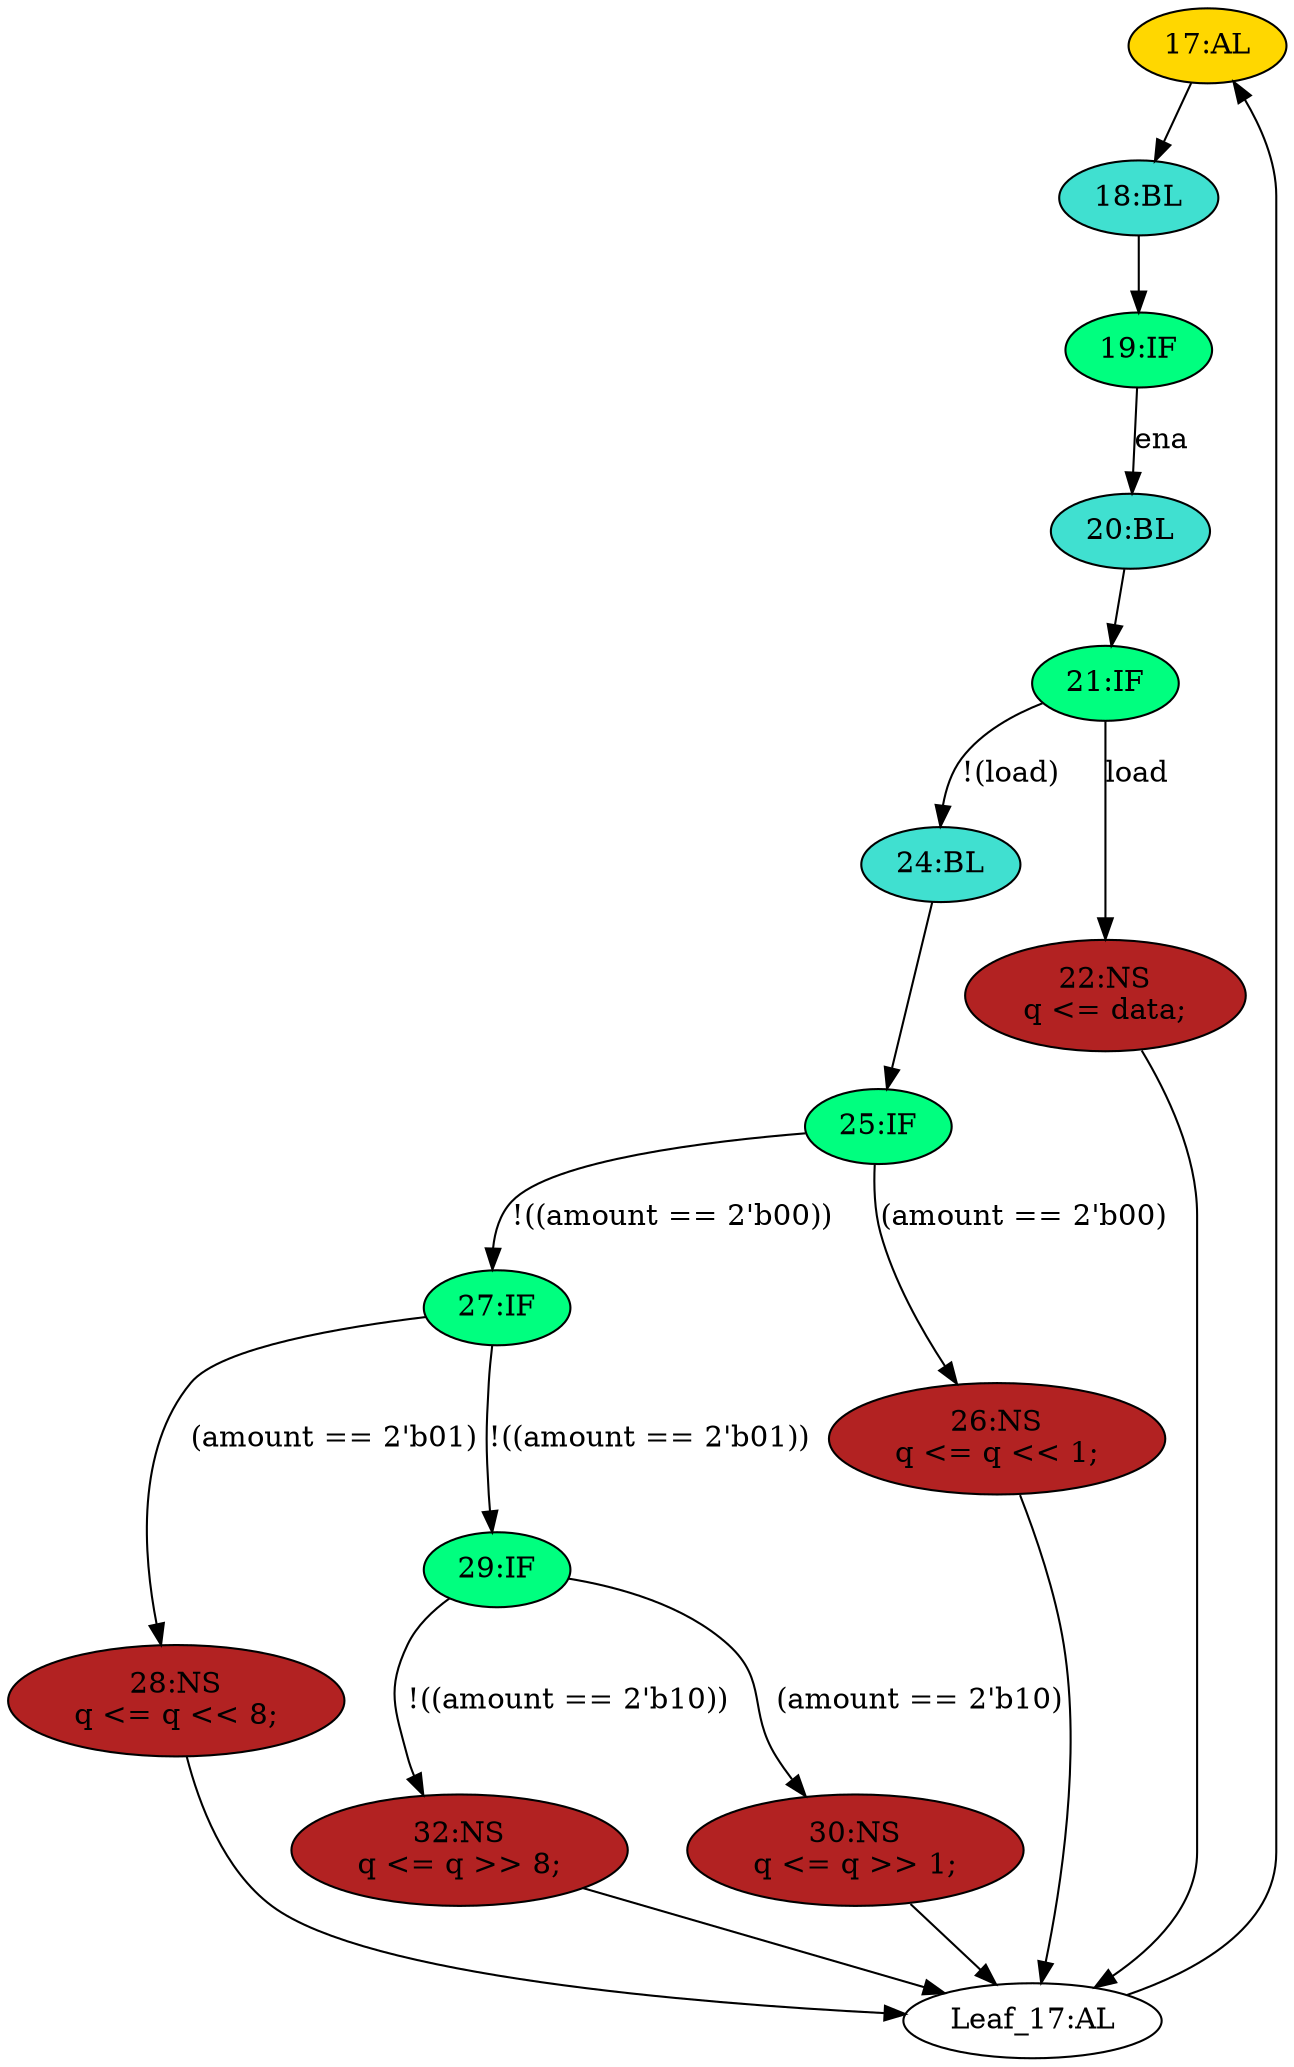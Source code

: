 strict digraph "compose( ,  )" {
	node [label="\N"];
	"17:AL"	[ast="<pyverilog.vparser.ast.Always object at 0x7efd081771d0>",
		clk_sens=True,
		fillcolor=gold,
		label="17:AL",
		sens="['clk']",
		statements="[]",
		style=filled,
		typ=Always,
		use_var="['load', 'q', 'amount', 'data', 'ena']"];
	"18:BL"	[ast="<pyverilog.vparser.ast.Block object at 0x7efd081f50d0>",
		fillcolor=turquoise,
		label="18:BL",
		statements="[]",
		style=filled,
		typ=Block];
	"17:AL" -> "18:BL"	[cond="[]",
		lineno=None];
	"27:IF"	[ast="<pyverilog.vparser.ast.IfStatement object at 0x7efd08166f50>",
		fillcolor=springgreen,
		label="27:IF",
		statements="[]",
		style=filled,
		typ=IfStatement];
	"28:NS"	[ast="<pyverilog.vparser.ast.NonblockingSubstitution object at 0x7efd08166290>",
		fillcolor=firebrick,
		label="28:NS
q <= q << 8;",
		statements="[<pyverilog.vparser.ast.NonblockingSubstitution object at 0x7efd08166290>]",
		style=filled,
		typ=NonblockingSubstitution];
	"27:IF" -> "28:NS"	[cond="['amount']",
		label="(amount == 2'b01)",
		lineno=27];
	"29:IF"	[ast="<pyverilog.vparser.ast.IfStatement object at 0x7efd081ea090>",
		fillcolor=springgreen,
		label="29:IF",
		statements="[]",
		style=filled,
		typ=IfStatement];
	"27:IF" -> "29:IF"	[cond="['amount']",
		label="!((amount == 2'b01))",
		lineno=27];
	"20:BL"	[ast="<pyverilog.vparser.ast.Block object at 0x7efd08177090>",
		fillcolor=turquoise,
		label="20:BL",
		statements="[]",
		style=filled,
		typ=Block];
	"21:IF"	[ast="<pyverilog.vparser.ast.IfStatement object at 0x7efd0810e550>",
		fillcolor=springgreen,
		label="21:IF",
		statements="[]",
		style=filled,
		typ=IfStatement];
	"20:BL" -> "21:IF"	[cond="[]",
		lineno=None];
	"Leaf_17:AL"	[def_var="['q']",
		label="Leaf_17:AL"];
	"28:NS" -> "Leaf_17:AL"	[cond="[]",
		lineno=None];
	"24:BL"	[ast="<pyverilog.vparser.ast.Block object at 0x7efd0810ebd0>",
		fillcolor=turquoise,
		label="24:BL",
		statements="[]",
		style=filled,
		typ=Block];
	"25:IF"	[ast="<pyverilog.vparser.ast.IfStatement object at 0x7efd0817d4d0>",
		fillcolor=springgreen,
		label="25:IF",
		statements="[]",
		style=filled,
		typ=IfStatement];
	"24:BL" -> "25:IF"	[cond="[]",
		lineno=None];
	"19:IF"	[ast="<pyverilog.vparser.ast.IfStatement object at 0x7efd08171450>",
		fillcolor=springgreen,
		label="19:IF",
		statements="[]",
		style=filled,
		typ=IfStatement];
	"19:IF" -> "20:BL"	[cond="['ena']",
		label=ena,
		lineno=19];
	"18:BL" -> "19:IF"	[cond="[]",
		lineno=None];
	"25:IF" -> "27:IF"	[cond="['amount']",
		label="!((amount == 2'b00))",
		lineno=25];
	"26:NS"	[ast="<pyverilog.vparser.ast.NonblockingSubstitution object at 0x7efd0817dc50>",
		fillcolor=firebrick,
		label="26:NS
q <= q << 1;",
		statements="[<pyverilog.vparser.ast.NonblockingSubstitution object at 0x7efd0817dc50>]",
		style=filled,
		typ=NonblockingSubstitution];
	"25:IF" -> "26:NS"	[cond="['amount']",
		label="(amount == 2'b00)",
		lineno=25];
	"26:NS" -> "Leaf_17:AL"	[cond="[]",
		lineno=None];
	"32:NS"	[ast="<pyverilog.vparser.ast.NonblockingSubstitution object at 0x7efd07dd83d0>",
		fillcolor=firebrick,
		label="32:NS
q <= q >> 8;",
		statements="[<pyverilog.vparser.ast.NonblockingSubstitution object at 0x7efd07dd83d0>]",
		style=filled,
		typ=NonblockingSubstitution];
	"32:NS" -> "Leaf_17:AL"	[cond="[]",
		lineno=None];
	"21:IF" -> "24:BL"	[cond="['load']",
		label="!(load)",
		lineno=21];
	"22:NS"	[ast="<pyverilog.vparser.ast.NonblockingSubstitution object at 0x7efd0810e290>",
		fillcolor=firebrick,
		label="22:NS
q <= data;",
		statements="[<pyverilog.vparser.ast.NonblockingSubstitution object at 0x7efd0810e290>]",
		style=filled,
		typ=NonblockingSubstitution];
	"21:IF" -> "22:NS"	[cond="['load']",
		label=load,
		lineno=21];
	"29:IF" -> "32:NS"	[cond="['amount']",
		label="!((amount == 2'b10))",
		lineno=29];
	"30:NS"	[ast="<pyverilog.vparser.ast.NonblockingSubstitution object at 0x7efd081ead90>",
		fillcolor=firebrick,
		label="30:NS
q <= q >> 1;",
		statements="[<pyverilog.vparser.ast.NonblockingSubstitution object at 0x7efd081ead90>]",
		style=filled,
		typ=NonblockingSubstitution];
	"29:IF" -> "30:NS"	[cond="['amount']",
		label="(amount == 2'b10)",
		lineno=29];
	"30:NS" -> "Leaf_17:AL"	[cond="[]",
		lineno=None];
	"22:NS" -> "Leaf_17:AL"	[cond="[]",
		lineno=None];
	"Leaf_17:AL" -> "17:AL";
}
